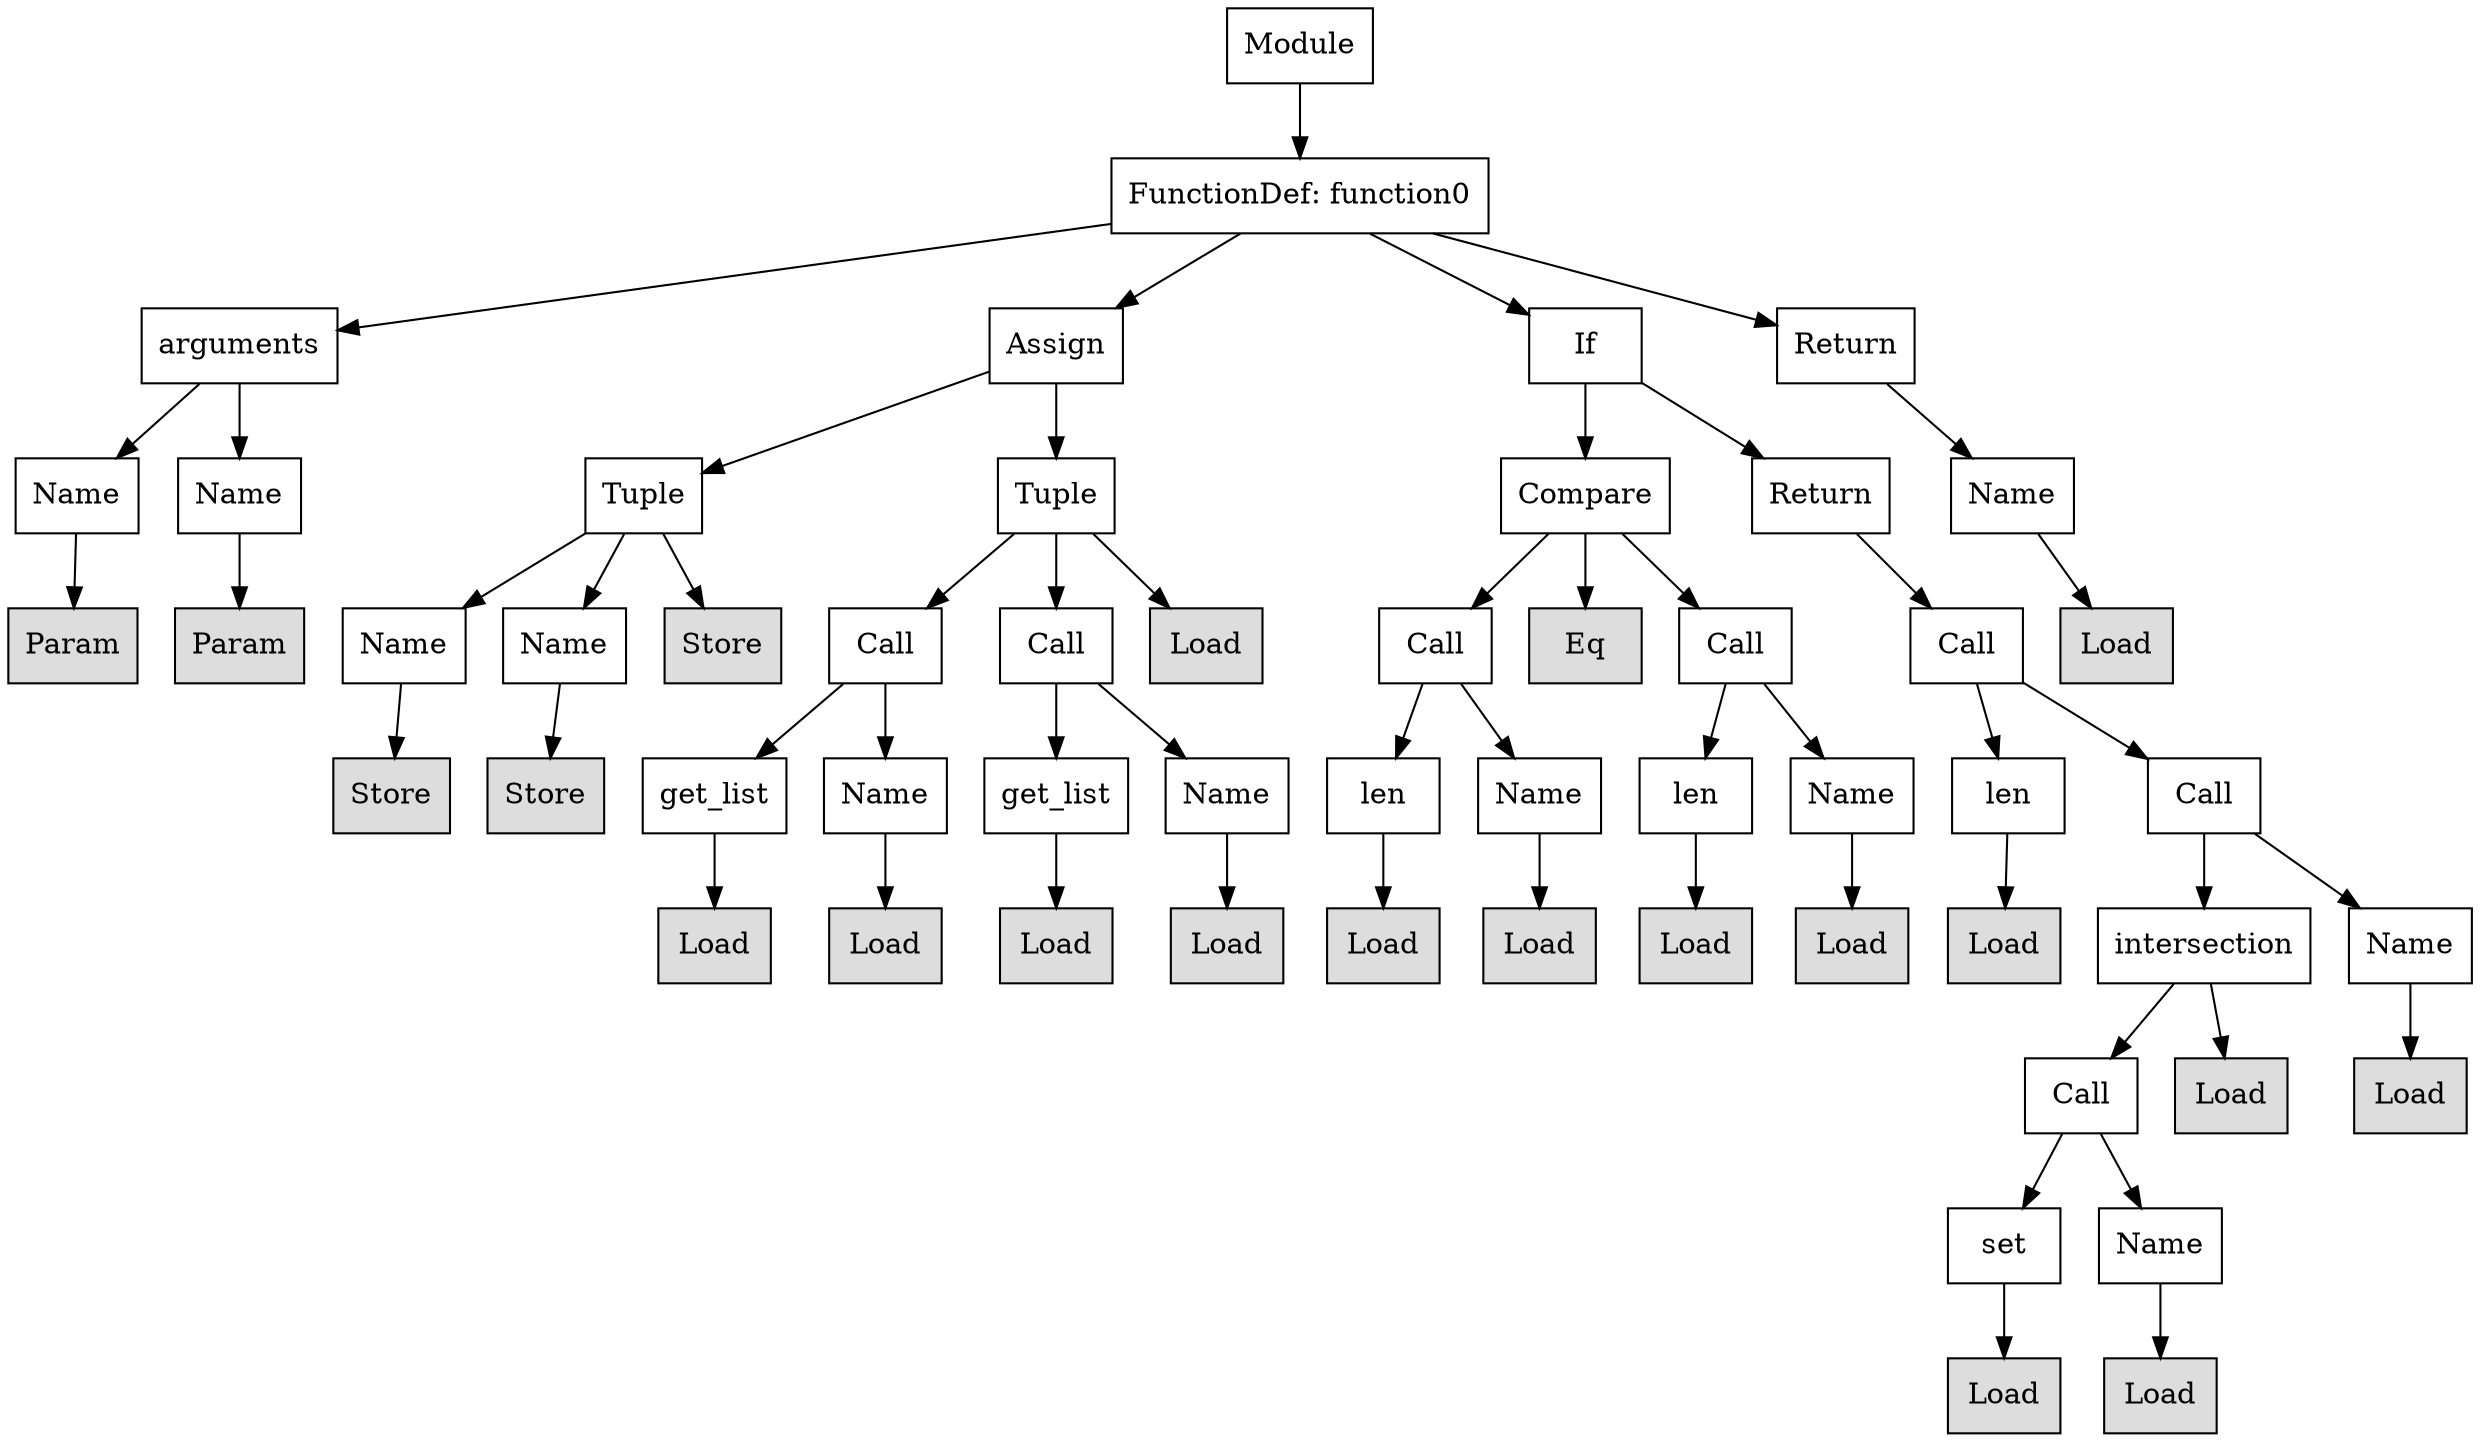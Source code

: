 digraph G {
n0 [shape=rect, label="Module"];
n1 [shape=rect, label="FunctionDef: function0"];
n2 [shape=rect, label="arguments"];
n3 [shape=rect, label="Assign"];
n4 [shape=rect, label="If"];
n5 [shape=rect, label="Return"];
n6 [shape=rect, label="Name"];
n7 [shape=rect, label="Name"];
n8 [shape=rect, label="Tuple"];
n9 [shape=rect, label="Tuple"];
n10 [shape=rect, label="Compare"];
n11 [shape=rect, label="Return"];
n12 [shape=rect, label="Name"];
n13 [shape=rect, label="Param" style="filled" fillcolor="#dddddd"];
n14 [shape=rect, label="Param" style="filled" fillcolor="#dddddd"];
n15 [shape=rect, label="Name"];
n16 [shape=rect, label="Name"];
n17 [shape=rect, label="Store" style="filled" fillcolor="#dddddd"];
n18 [shape=rect, label="Call"];
n19 [shape=rect, label="Call"];
n20 [shape=rect, label="Load" style="filled" fillcolor="#dddddd"];
n21 [shape=rect, label="Call"];
n22 [shape=rect, label="Eq" style="filled" fillcolor="#dddddd"];
n23 [shape=rect, label="Call"];
n24 [shape=rect, label="Call"];
n25 [shape=rect, label="Load" style="filled" fillcolor="#dddddd"];
n26 [shape=rect, label="Store" style="filled" fillcolor="#dddddd"];
n27 [shape=rect, label="Store" style="filled" fillcolor="#dddddd"];
n28 [shape=rect, label="get_list"];
n29 [shape=rect, label="Name"];
n30 [shape=rect, label="get_list"];
n31 [shape=rect, label="Name"];
n32 [shape=rect, label="len"];
n33 [shape=rect, label="Name"];
n34 [shape=rect, label="len"];
n35 [shape=rect, label="Name"];
n36 [shape=rect, label="len"];
n37 [shape=rect, label="Call"];
n38 [shape=rect, label="Load" style="filled" fillcolor="#dddddd"];
n39 [shape=rect, label="Load" style="filled" fillcolor="#dddddd"];
n40 [shape=rect, label="Load" style="filled" fillcolor="#dddddd"];
n41 [shape=rect, label="Load" style="filled" fillcolor="#dddddd"];
n42 [shape=rect, label="Load" style="filled" fillcolor="#dddddd"];
n43 [shape=rect, label="Load" style="filled" fillcolor="#dddddd"];
n44 [shape=rect, label="Load" style="filled" fillcolor="#dddddd"];
n45 [shape=rect, label="Load" style="filled" fillcolor="#dddddd"];
n46 [shape=rect, label="Load" style="filled" fillcolor="#dddddd"];
n47 [shape=rect, label="intersection"];
n48 [shape=rect, label="Name"];
n49 [shape=rect, label="Call"];
n50 [shape=rect, label="Load" style="filled" fillcolor="#dddddd"];
n51 [shape=rect, label="Load" style="filled" fillcolor="#dddddd"];
n52 [shape=rect, label="set"];
n53 [shape=rect, label="Name"];
n54 [shape=rect, label="Load" style="filled" fillcolor="#dddddd"];
n55 [shape=rect, label="Load" style="filled" fillcolor="#dddddd"];
n0 -> n1;
n1 -> n2;
n1 -> n3;
n1 -> n4;
n1 -> n5;
n2 -> n6;
n2 -> n7;
n3 -> n8;
n3 -> n9;
n4 -> n10;
n4 -> n11;
n5 -> n12;
n6 -> n13;
n7 -> n14;
n8 -> n15;
n8 -> n16;
n8 -> n17;
n9 -> n18;
n9 -> n19;
n9 -> n20;
n10 -> n21;
n10 -> n22;
n10 -> n23;
n11 -> n24;
n12 -> n25;
n15 -> n26;
n16 -> n27;
n18 -> n28;
n18 -> n29;
n19 -> n30;
n19 -> n31;
n21 -> n32;
n21 -> n33;
n23 -> n34;
n23 -> n35;
n24 -> n36;
n24 -> n37;
n28 -> n38;
n29 -> n39;
n30 -> n40;
n31 -> n41;
n32 -> n42;
n33 -> n43;
n34 -> n44;
n35 -> n45;
n36 -> n46;
n37 -> n47;
n37 -> n48;
n47 -> n49;
n47 -> n50;
n48 -> n51;
n49 -> n52;
n49 -> n53;
n52 -> n54;
n53 -> n55;
}
